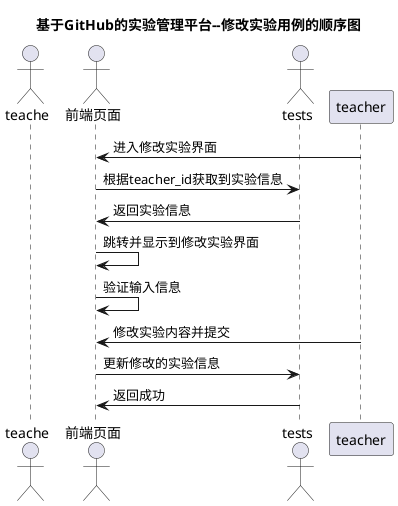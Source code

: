 @startuml
title 基于GitHub的实验管理平台--修改实验用例的顺序图
actor teache
actor 前端页面
actor tests
teacher -> 前端页面:进入修改实验界面
前端页面 -> tests:根据teacher_id获取到实验信息
tests -> 前端页面:返回实验信息
前端页面 -> 前端页面:跳转并显示到修改实验界面
前端页面 -> 前端页面:验证输入信息
teacher -> 前端页面:修改实验内容并提交
前端页面 -> tests:更新修改的实验信息
tests -> 前端页面:返回成功

@enduml